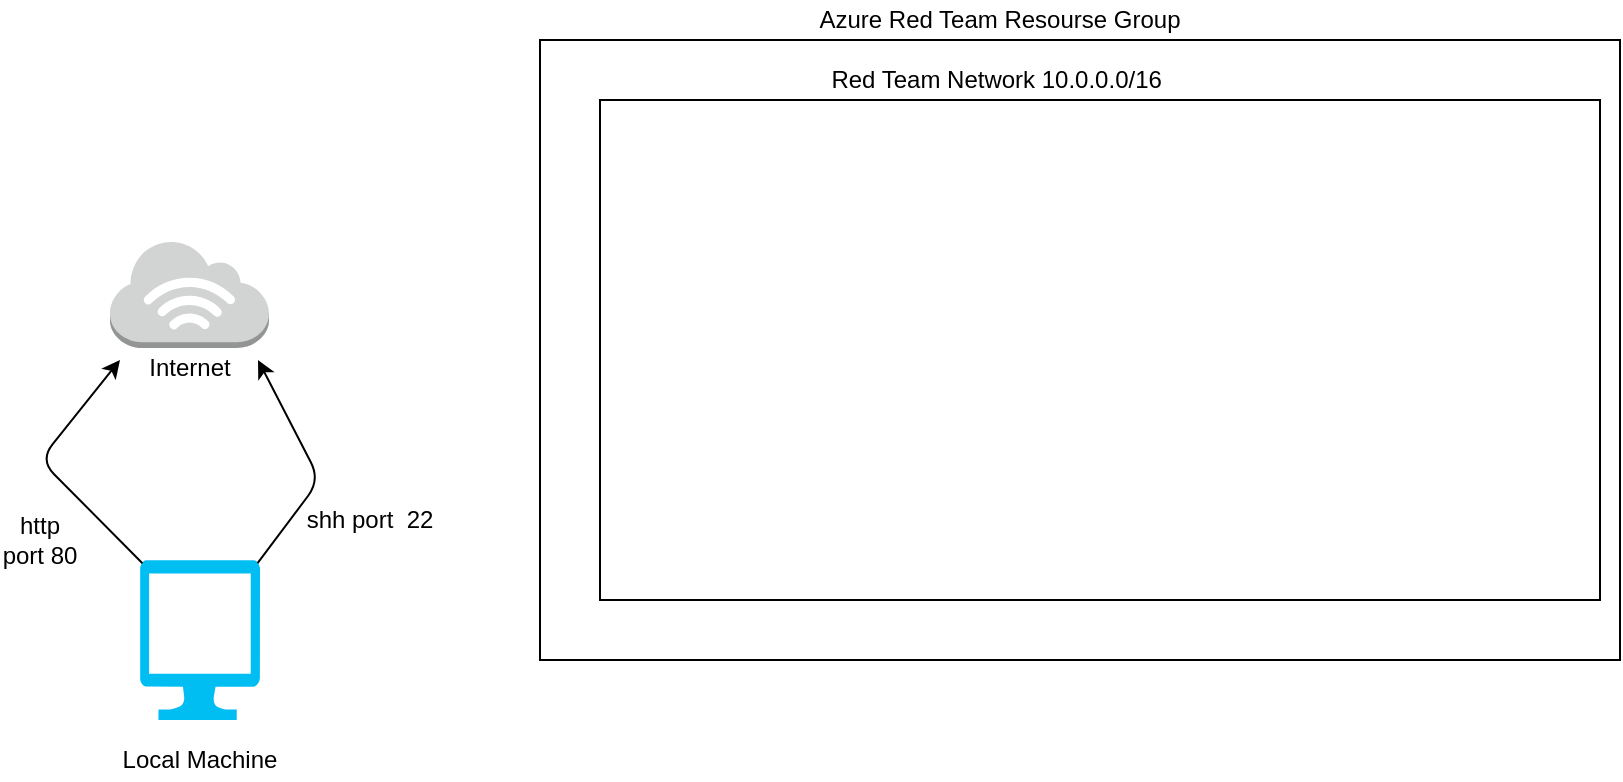 <mxfile version="14.7.3" type="github"><diagram id="dpp8-6Y18txw6L4XabNN" name="Page-1"><mxGraphModel dx="1157" dy="638" grid="1" gridSize="10" guides="1" tooltips="1" connect="1" arrows="1" fold="1" page="1" pageScale="1" pageWidth="850" pageHeight="1100" math="0" shadow="0"><root><mxCell id="0"/><mxCell id="1" parent="0"/><mxCell id="gbyAV1UimLMiplxDhmpy-2" value="" style="rounded=0;whiteSpace=wrap;html=1;" parent="1" vertex="1"><mxGeometry x="280" y="80" width="540" height="310" as="geometry"/></mxCell><mxCell id="gbyAV1UimLMiplxDhmpy-3" value="Azure Red Team Resourse Group" style="text;html=1;strokeColor=none;fillColor=none;align=center;verticalAlign=middle;whiteSpace=wrap;rounded=0;" parent="1" vertex="1"><mxGeometry x="400" y="60" width="220" height="20" as="geometry"/></mxCell><mxCell id="gbyAV1UimLMiplxDhmpy-4" value="" style="rounded=0;whiteSpace=wrap;html=1;" parent="1" vertex="1"><mxGeometry x="310" y="110" width="500" height="250" as="geometry"/></mxCell><mxCell id="gbyAV1UimLMiplxDhmpy-6" value="Red Team Network 10.0.0.0/16&amp;nbsp;" style="text;html=1;strokeColor=none;fillColor=none;align=center;verticalAlign=middle;whiteSpace=wrap;rounded=0;" parent="1" vertex="1"><mxGeometry x="385" y="90" width="250" height="20" as="geometry"/></mxCell><mxCell id="gbyAV1UimLMiplxDhmpy-7" value="" style="verticalLabelPosition=bottom;html=1;verticalAlign=top;align=center;strokeColor=none;fillColor=#00BEF2;shape=mxgraph.azure.computer;pointerEvents=1;" parent="1" vertex="1"><mxGeometry x="80" y="340" width="60" height="80" as="geometry"/></mxCell><mxCell id="gbyAV1UimLMiplxDhmpy-8" value="Local Machine" style="text;html=1;strokeColor=none;fillColor=none;align=center;verticalAlign=middle;whiteSpace=wrap;rounded=0;" parent="1" vertex="1"><mxGeometry x="65" y="430" width="90" height="20" as="geometry"/></mxCell><mxCell id="gbyAV1UimLMiplxDhmpy-10" value="" style="outlineConnect=0;dashed=0;verticalLabelPosition=bottom;verticalAlign=top;align=center;html=1;shape=mxgraph.aws3.internet_3;fillColor=#D2D3D3;gradientColor=none;" parent="1" vertex="1"><mxGeometry x="65" y="180" width="79.5" height="54" as="geometry"/></mxCell><mxCell id="gbyAV1UimLMiplxDhmpy-11" value="Internet" style="text;html=1;strokeColor=none;fillColor=none;align=center;verticalAlign=middle;whiteSpace=wrap;rounded=0;" parent="1" vertex="1"><mxGeometry x="79.75" y="234" width="50" height="20" as="geometry"/></mxCell><mxCell id="gbyAV1UimLMiplxDhmpy-16" value="" style="endArrow=classic;html=1;exitX=0.98;exitY=0.02;exitDx=0;exitDy=0;exitPerimeter=0;" parent="1" source="gbyAV1UimLMiplxDhmpy-7" edge="1"><mxGeometry width="50" height="50" relative="1" as="geometry"><mxPoint x="180" y="410" as="sourcePoint"/><mxPoint x="139" y="240" as="targetPoint"/><Array as="points"><mxPoint x="170" y="300"/></Array></mxGeometry></mxCell><mxCell id="gbyAV1UimLMiplxDhmpy-17" value="" style="endArrow=classic;html=1;exitX=0.02;exitY=0.02;exitDx=0;exitDy=0;exitPerimeter=0;" parent="1" source="gbyAV1UimLMiplxDhmpy-7" edge="1"><mxGeometry width="50" height="50" relative="1" as="geometry"><mxPoint x="40" y="320" as="sourcePoint"/><mxPoint x="70" y="240" as="targetPoint"/><Array as="points"><mxPoint x="30" y="290"/></Array></mxGeometry></mxCell><mxCell id="gbyAV1UimLMiplxDhmpy-18" value="http port 80" style="text;html=1;strokeColor=none;fillColor=none;align=center;verticalAlign=middle;whiteSpace=wrap;rounded=0;" parent="1" vertex="1"><mxGeometry x="10" y="320" width="40" height="20" as="geometry"/></mxCell><mxCell id="gbyAV1UimLMiplxDhmpy-20" value="shh port&amp;nbsp; 22" style="text;html=1;strokeColor=none;fillColor=none;align=center;verticalAlign=middle;whiteSpace=wrap;rounded=0;" parent="1" vertex="1"><mxGeometry x="155" y="310" width="80" height="20" as="geometry"/></mxCell></root></mxGraphModel></diagram></mxfile>